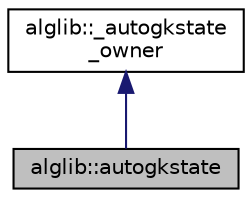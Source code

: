 digraph "alglib::autogkstate"
{
  edge [fontname="Helvetica",fontsize="10",labelfontname="Helvetica",labelfontsize="10"];
  node [fontname="Helvetica",fontsize="10",shape=record];
  Node0 [label="alglib::autogkstate",height=0.2,width=0.4,color="black", fillcolor="grey75", style="filled", fontcolor="black"];
  Node1 -> Node0 [dir="back",color="midnightblue",fontsize="10",style="solid",fontname="Helvetica"];
  Node1 [label="alglib::_autogkstate\l_owner",height=0.2,width=0.4,color="black", fillcolor="white", style="filled",URL="$classalglib_1_1__autogkstate__owner.html"];
}
